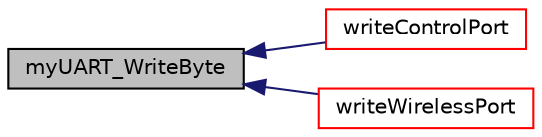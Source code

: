 digraph "myUART_WriteByte"
{
  edge [fontname="Helvetica",fontsize="10",labelfontname="Helvetica",labelfontsize="10"];
  node [fontname="Helvetica",fontsize="10",shape=record];
  rankdir="LR";
  Node10 [label="myUART_WriteByte",height=0.2,width=0.4,color="black", fillcolor="grey75", style="filled", fontcolor="black"];
  Node10 -> Node11 [dir="back",color="midnightblue",fontsize="10",style="solid",fontname="Helvetica"];
  Node11 [label="writeControlPort",height=0.2,width=0.4,color="red", fillcolor="white", style="filled",URL="$control_8c.html#a6d4965cc969559b94475da397011f314"];
  Node10 -> Node14 [dir="back",color="midnightblue",fontsize="10",style="solid",fontname="Helvetica"];
  Node14 [label="writeWirelessPort",height=0.2,width=0.4,color="red", fillcolor="white", style="filled",URL="$control_8c.html#acb3383fd1d5fe2678879bb01266e7701"];
}
